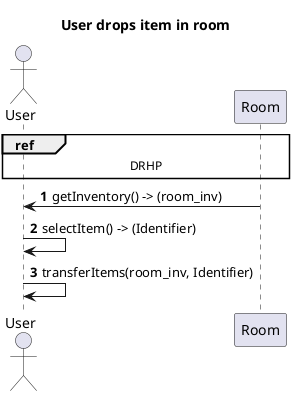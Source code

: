 @startuml
'https://plantuml.com/sequence-diagram
title User drops item in room
autonumber

actor "User" as U
participant "Room" as R

ref over U, R: DRHP

R -> U: getInventory() -> (room_inv)
U -> U: selectItem() -> (Identifier)
U -> U: transferItems(room_inv, Identifier)

@enduml